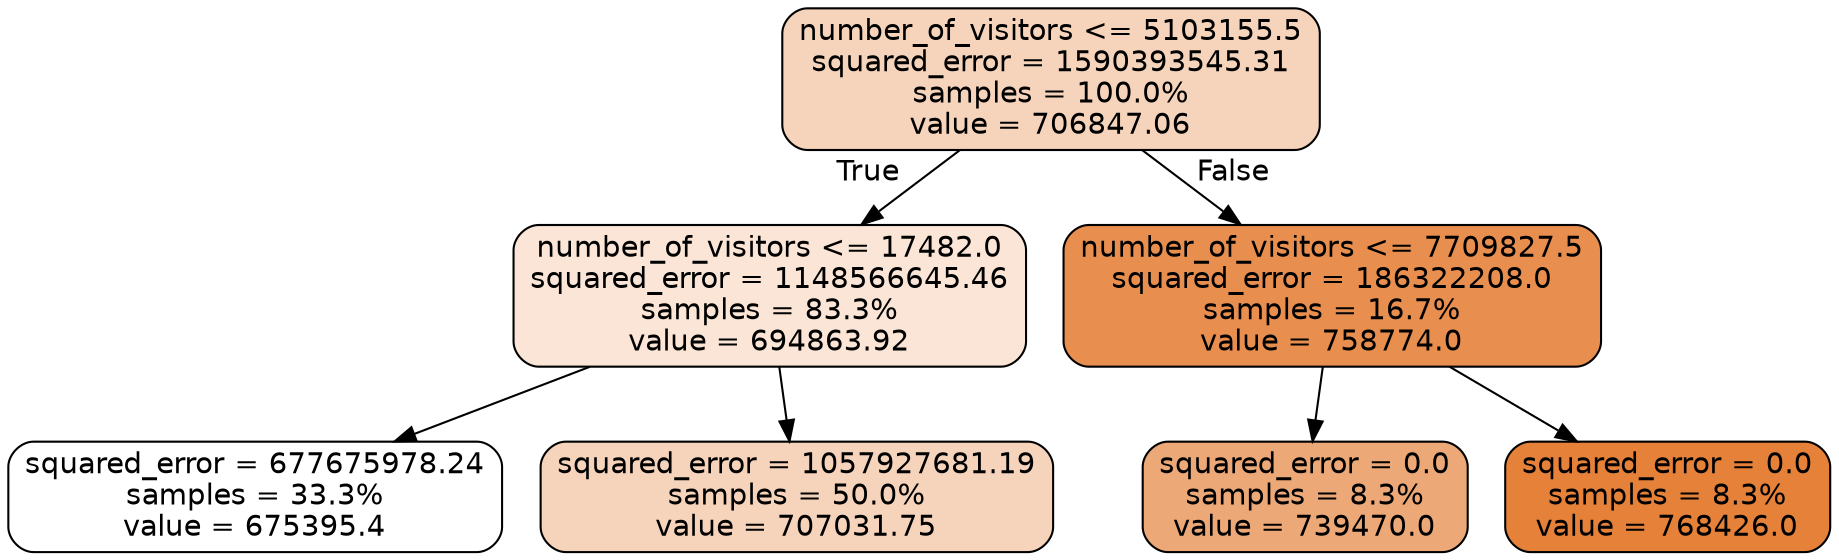 digraph Tree {
node [shape=box, style="filled, rounded", color="black", fontname="helvetica"] ;
edge [fontname="helvetica"] ;
0 [label="number_of_visitors <= 5103155.5\nsquared_error = 1590393545.31\nsamples = 100.0%\nvalue = 706847.06", fillcolor="#f6d4bc"] ;
1 [label="number_of_visitors <= 17482.0\nsquared_error = 1148566645.46\nsamples = 83.3%\nvalue = 694863.92", fillcolor="#fae5d6"] ;
0 -> 1 [labeldistance=2.5, labelangle=45, headlabel="True"] ;
2 [label="squared_error = 677675978.24\nsamples = 33.3%\nvalue = 675395.4", fillcolor="#ffffff"] ;
1 -> 2 ;
3 [label="squared_error = 1057927681.19\nsamples = 50.0%\nvalue = 707031.75", fillcolor="#f6d4bc"] ;
1 -> 3 ;
4 [label="number_of_visitors <= 7709827.5\nsquared_error = 186322208.0\nsamples = 16.7%\nvalue = 758774.0", fillcolor="#e88e4e"] ;
0 -> 4 [labeldistance=2.5, labelangle=-45, headlabel="False"] ;
5 [label="squared_error = 0.0\nsamples = 8.3%\nvalue = 739470.0", fillcolor="#eda877"] ;
4 -> 5 ;
6 [label="squared_error = 0.0\nsamples = 8.3%\nvalue = 768426.0", fillcolor="#e58139"] ;
4 -> 6 ;
}
